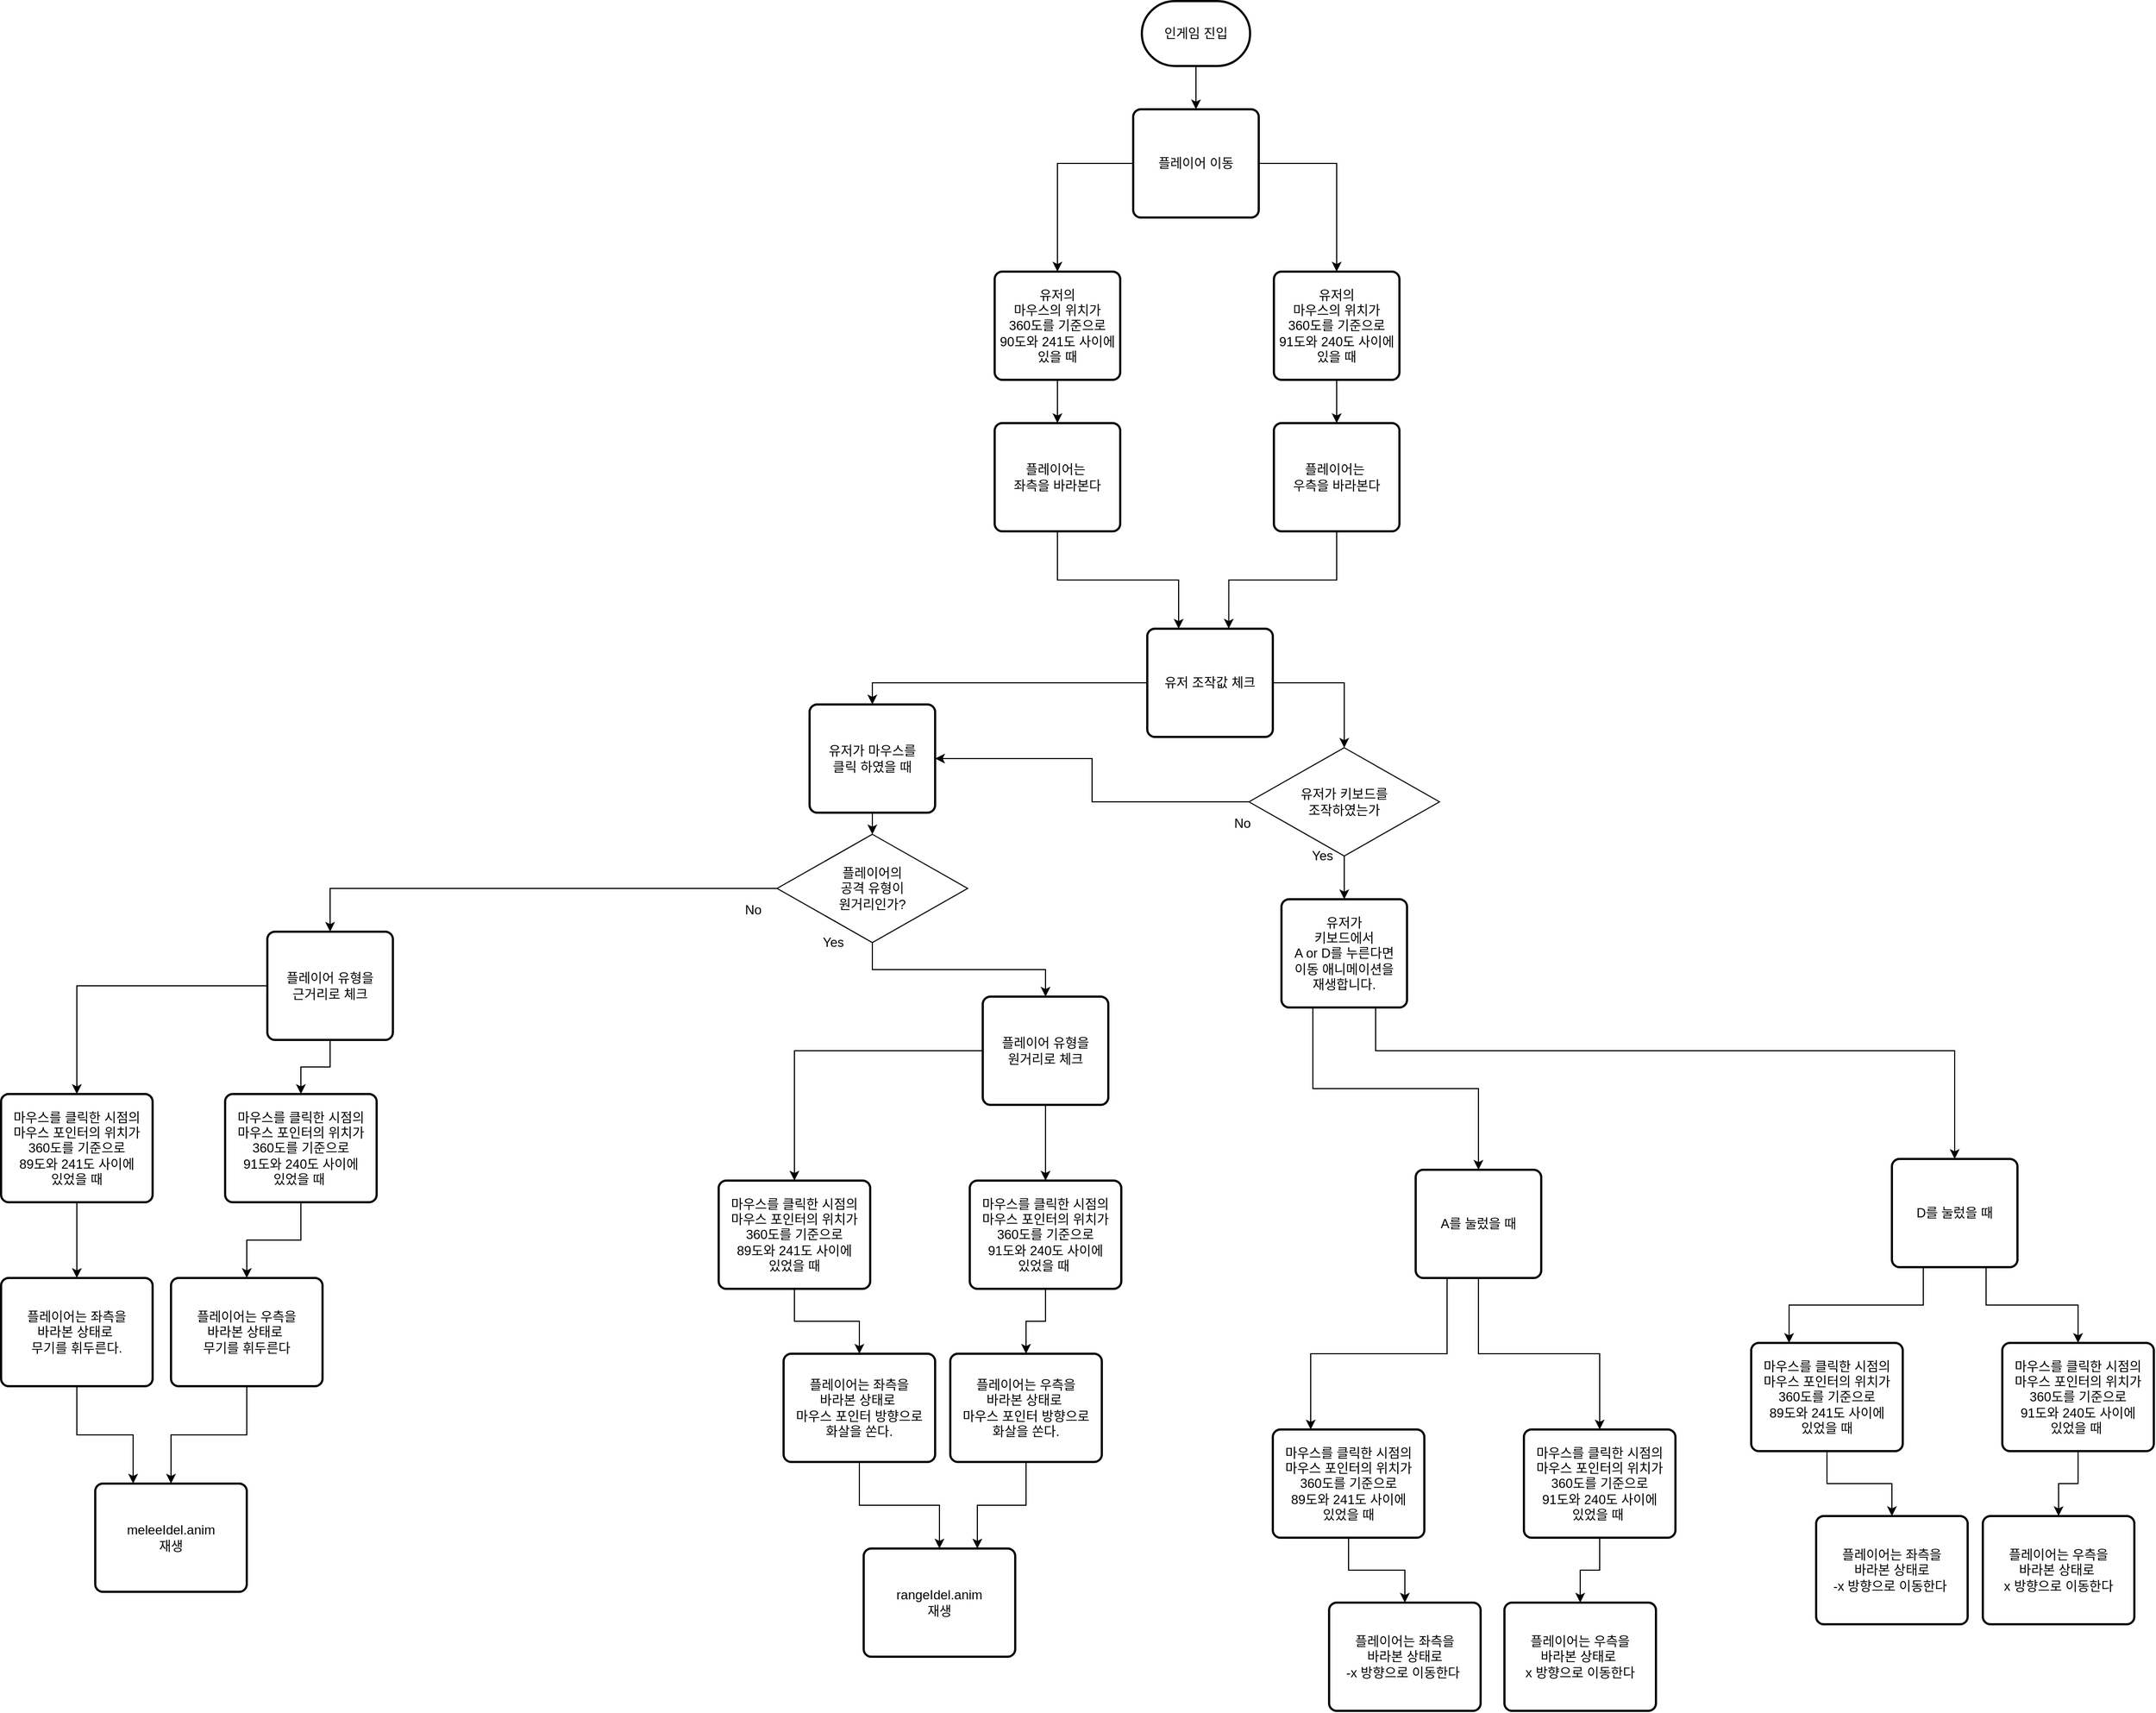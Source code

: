 <mxfile version="13.9.9" type="device"><diagram id="el3jgqCDdeNvolVJGlb9" name="페이지-1"><mxGraphModel dx="5778" dy="2813" grid="1" gridSize="10" guides="1" tooltips="1" connect="1" arrows="1" fold="1" page="1" pageScale="1" pageWidth="827" pageHeight="1169" math="0" shadow="0"><root><mxCell id="0"/><mxCell id="1" parent="0"/><mxCell id="q3fmimDbxvExnIdBl0XE-36" style="edgeStyle=orthogonalEdgeStyle;rounded=0;orthogonalLoop=1;jettySize=auto;html=1;exitX=0.5;exitY=1;exitDx=0;exitDy=0;exitPerimeter=0;" parent="1" source="ECcUkHuuzLoPCpaux6c2-1" target="q3fmimDbxvExnIdBl0XE-34" edge="1"><mxGeometry relative="1" as="geometry"/></mxCell><mxCell id="ECcUkHuuzLoPCpaux6c2-1" value="인게임 진입" style="strokeWidth=2;html=1;shape=mxgraph.flowchart.terminator;whiteSpace=wrap;" parent="1" vertex="1"><mxGeometry x="204" y="-550" width="100" height="60" as="geometry"/></mxCell><mxCell id="q3fmimDbxvExnIdBl0XE-21" style="edgeStyle=orthogonalEdgeStyle;rounded=0;orthogonalLoop=1;jettySize=auto;html=1;exitX=0.25;exitY=1;exitDx=0;exitDy=0;" parent="1" source="ECcUkHuuzLoPCpaux6c2-3" target="q3fmimDbxvExnIdBl0XE-19" edge="1"><mxGeometry relative="1" as="geometry"/></mxCell><mxCell id="q3fmimDbxvExnIdBl0XE-31" style="edgeStyle=orthogonalEdgeStyle;rounded=0;orthogonalLoop=1;jettySize=auto;html=1;exitX=0.75;exitY=1;exitDx=0;exitDy=0;entryX=0.5;entryY=0;entryDx=0;entryDy=0;" parent="1" source="ECcUkHuuzLoPCpaux6c2-3" target="q3fmimDbxvExnIdBl0XE-20" edge="1"><mxGeometry relative="1" as="geometry"><Array as="points"><mxPoint x="420" y="420"/><mxPoint x="955" y="420"/></Array></mxGeometry></mxCell><mxCell id="ECcUkHuuzLoPCpaux6c2-3" value="유저가&lt;br&gt;키보드에서&lt;br&gt;A or D를 누른다면&lt;br&gt;이동 애니메이션을&lt;br&gt;재생합니다." style="rounded=1;whiteSpace=wrap;html=1;absoluteArcSize=1;arcSize=14;strokeWidth=2;" parent="1" vertex="1"><mxGeometry x="333" y="280" width="116" height="100" as="geometry"/></mxCell><mxCell id="ECcUkHuuzLoPCpaux6c2-9" style="edgeStyle=orthogonalEdgeStyle;rounded=0;orthogonalLoop=1;jettySize=auto;html=1;exitX=0.5;exitY=1;exitDx=0;exitDy=0;entryX=0.5;entryY=0;entryDx=0;entryDy=0;" parent="1" source="ECcUkHuuzLoPCpaux6c2-6" target="ECcUkHuuzLoPCpaux6c2-3" edge="1"><mxGeometry relative="1" as="geometry"/></mxCell><mxCell id="ECcUkHuuzLoPCpaux6c2-14" style="edgeStyle=orthogonalEdgeStyle;rounded=0;orthogonalLoop=1;jettySize=auto;html=1;exitX=0;exitY=0.5;exitDx=0;exitDy=0;entryX=1;entryY=0.5;entryDx=0;entryDy=0;" parent="1" source="ECcUkHuuzLoPCpaux6c2-6" target="ECcUkHuuzLoPCpaux6c2-93" edge="1"><mxGeometry relative="1" as="geometry"><mxPoint x="13" y="190" as="targetPoint"/></mxGeometry></mxCell><mxCell id="ECcUkHuuzLoPCpaux6c2-6" value="유저가 키보드를 &lt;br&gt;조작하였는가" style="rhombus;whiteSpace=wrap;html=1;" parent="1" vertex="1"><mxGeometry x="303" y="140" width="176" height="100" as="geometry"/></mxCell><mxCell id="ECcUkHuuzLoPCpaux6c2-11" value="Yes" style="text;html=1;strokeColor=none;fillColor=none;align=center;verticalAlign=middle;whiteSpace=wrap;rounded=0;" parent="1" vertex="1"><mxGeometry x="351" y="230" width="40" height="20" as="geometry"/></mxCell><mxCell id="ECcUkHuuzLoPCpaux6c2-12" value="No" style="text;html=1;strokeColor=none;fillColor=none;align=center;verticalAlign=middle;whiteSpace=wrap;rounded=0;" parent="1" vertex="1"><mxGeometry x="277" y="200" width="40" height="20" as="geometry"/></mxCell><mxCell id="ECcUkHuuzLoPCpaux6c2-56" style="edgeStyle=orthogonalEdgeStyle;rounded=0;orthogonalLoop=1;jettySize=auto;html=1;exitX=1;exitY=0.5;exitDx=0;exitDy=0;entryX=0.5;entryY=0;entryDx=0;entryDy=0;" parent="1" source="ECcUkHuuzLoPCpaux6c2-53" target="ECcUkHuuzLoPCpaux6c2-6" edge="1"><mxGeometry relative="1" as="geometry"/></mxCell><mxCell id="ECcUkHuuzLoPCpaux6c2-94" style="edgeStyle=orthogonalEdgeStyle;rounded=0;orthogonalLoop=1;jettySize=auto;html=1;exitX=0;exitY=0.5;exitDx=0;exitDy=0;entryX=0.5;entryY=0;entryDx=0;entryDy=0;" parent="1" source="ECcUkHuuzLoPCpaux6c2-53" target="ECcUkHuuzLoPCpaux6c2-93" edge="1"><mxGeometry relative="1" as="geometry"/></mxCell><mxCell id="ECcUkHuuzLoPCpaux6c2-53" value="유저 조작값 체크" style="rounded=1;whiteSpace=wrap;html=1;absoluteArcSize=1;arcSize=14;strokeWidth=2;" parent="1" vertex="1"><mxGeometry x="209" y="30" width="116" height="100" as="geometry"/></mxCell><mxCell id="ECcUkHuuzLoPCpaux6c2-68" style="edgeStyle=orthogonalEdgeStyle;rounded=0;orthogonalLoop=1;jettySize=auto;html=1;exitX=0;exitY=0.75;exitDx=0;exitDy=0;entryX=0.5;entryY=0;entryDx=0;entryDy=0;" parent="1" edge="1"><mxGeometry relative="1" as="geometry"><mxPoint x="66" y="555" as="sourcePoint"/></mxGeometry></mxCell><mxCell id="ECcUkHuuzLoPCpaux6c2-69" style="edgeStyle=orthogonalEdgeStyle;rounded=0;orthogonalLoop=1;jettySize=auto;html=1;exitX=1;exitY=0.75;exitDx=0;exitDy=0;entryX=0.5;entryY=0;entryDx=0;entryDy=0;" parent="1" edge="1"><mxGeometry relative="1" as="geometry"><mxPoint x="206" y="555" as="sourcePoint"/></mxGeometry></mxCell><mxCell id="ECcUkHuuzLoPCpaux6c2-90" value="meleeIdel.anim&lt;br&gt;재생" style="rounded=1;whiteSpace=wrap;html=1;absoluteArcSize=1;arcSize=14;strokeWidth=2;" parent="1" vertex="1"><mxGeometry x="-763" y="820" width="140" height="100" as="geometry"/></mxCell><mxCell id="ECcUkHuuzLoPCpaux6c2-101" style="edgeStyle=orthogonalEdgeStyle;rounded=0;orthogonalLoop=1;jettySize=auto;html=1;exitX=0.5;exitY=1;exitDx=0;exitDy=0;entryX=0.5;entryY=0;entryDx=0;entryDy=0;" parent="1" source="ECcUkHuuzLoPCpaux6c2-92" target="ECcUkHuuzLoPCpaux6c2-99" edge="1"><mxGeometry relative="1" as="geometry"/></mxCell><mxCell id="ECcUkHuuzLoPCpaux6c2-102" style="edgeStyle=orthogonalEdgeStyle;rounded=0;orthogonalLoop=1;jettySize=auto;html=1;exitX=0;exitY=0.5;exitDx=0;exitDy=0;entryX=0.5;entryY=0;entryDx=0;entryDy=0;" parent="1" source="ECcUkHuuzLoPCpaux6c2-92" target="ECcUkHuuzLoPCpaux6c2-100" edge="1"><mxGeometry relative="1" as="geometry"/></mxCell><mxCell id="ECcUkHuuzLoPCpaux6c2-92" value="플레이어의&lt;br&gt;공격 유형이&lt;br&gt;원거리인가?" style="rhombus;whiteSpace=wrap;html=1;" parent="1" vertex="1"><mxGeometry x="-133" y="220" width="176" height="100" as="geometry"/></mxCell><mxCell id="ECcUkHuuzLoPCpaux6c2-138" style="edgeStyle=orthogonalEdgeStyle;rounded=0;orthogonalLoop=1;jettySize=auto;html=1;exitX=0.5;exitY=1;exitDx=0;exitDy=0;entryX=0.5;entryY=0;entryDx=0;entryDy=0;" parent="1" source="ECcUkHuuzLoPCpaux6c2-93" target="ECcUkHuuzLoPCpaux6c2-92" edge="1"><mxGeometry relative="1" as="geometry"/></mxCell><mxCell id="ECcUkHuuzLoPCpaux6c2-93" value="유저가 마우스를&lt;br&gt;클릭 하였을 때" style="rounded=1;whiteSpace=wrap;html=1;absoluteArcSize=1;arcSize=14;strokeWidth=2;" parent="1" vertex="1"><mxGeometry x="-103" y="100" width="116" height="100" as="geometry"/></mxCell><mxCell id="q3fmimDbxvExnIdBl0XE-8" style="edgeStyle=orthogonalEdgeStyle;rounded=0;orthogonalLoop=1;jettySize=auto;html=1;exitX=0;exitY=0.5;exitDx=0;exitDy=0;" parent="1" source="ECcUkHuuzLoPCpaux6c2-99" target="q3fmimDbxvExnIdBl0XE-5" edge="1"><mxGeometry relative="1" as="geometry"/></mxCell><mxCell id="q3fmimDbxvExnIdBl0XE-9" style="edgeStyle=orthogonalEdgeStyle;rounded=0;orthogonalLoop=1;jettySize=auto;html=1;exitX=0.5;exitY=1;exitDx=0;exitDy=0;entryX=0.5;entryY=0;entryDx=0;entryDy=0;" parent="1" source="ECcUkHuuzLoPCpaux6c2-99" target="q3fmimDbxvExnIdBl0XE-3" edge="1"><mxGeometry relative="1" as="geometry"/></mxCell><mxCell id="ECcUkHuuzLoPCpaux6c2-99" value="플레이어 유형을&lt;br&gt;원거리로 체크" style="rounded=1;whiteSpace=wrap;html=1;absoluteArcSize=1;arcSize=14;strokeWidth=2;" parent="1" vertex="1"><mxGeometry x="57" y="370" width="116" height="100" as="geometry"/></mxCell><mxCell id="ECcUkHuuzLoPCpaux6c2-118" style="edgeStyle=orthogonalEdgeStyle;rounded=0;orthogonalLoop=1;jettySize=auto;html=1;exitX=0;exitY=0.5;exitDx=0;exitDy=0;entryX=0.5;entryY=0;entryDx=0;entryDy=0;" parent="1" source="ECcUkHuuzLoPCpaux6c2-100" target="ECcUkHuuzLoPCpaux6c2-115" edge="1"><mxGeometry relative="1" as="geometry"/></mxCell><mxCell id="ECcUkHuuzLoPCpaux6c2-122" style="edgeStyle=orthogonalEdgeStyle;rounded=0;orthogonalLoop=1;jettySize=auto;html=1;exitX=0.5;exitY=1;exitDx=0;exitDy=0;entryX=0.5;entryY=0;entryDx=0;entryDy=0;" parent="1" source="ECcUkHuuzLoPCpaux6c2-100" target="ECcUkHuuzLoPCpaux6c2-111" edge="1"><mxGeometry relative="1" as="geometry"/></mxCell><mxCell id="ECcUkHuuzLoPCpaux6c2-100" value="플레이어 유형을&lt;br&gt;근거리로 체크" style="rounded=1;whiteSpace=wrap;html=1;absoluteArcSize=1;arcSize=14;strokeWidth=2;" parent="1" vertex="1"><mxGeometry x="-604" y="310" width="116" height="100" as="geometry"/></mxCell><mxCell id="ECcUkHuuzLoPCpaux6c2-103" value="Yes" style="text;html=1;strokeColor=none;fillColor=none;align=center;verticalAlign=middle;whiteSpace=wrap;rounded=0;" parent="1" vertex="1"><mxGeometry x="-101" y="310" width="40" height="20" as="geometry"/></mxCell><mxCell id="ECcUkHuuzLoPCpaux6c2-104" value="No" style="text;html=1;strokeColor=none;fillColor=none;align=center;verticalAlign=middle;whiteSpace=wrap;rounded=0;" parent="1" vertex="1"><mxGeometry x="-175" y="280" width="40" height="20" as="geometry"/></mxCell><mxCell id="ECcUkHuuzLoPCpaux6c2-128" style="edgeStyle=orthogonalEdgeStyle;rounded=0;orthogonalLoop=1;jettySize=auto;html=1;exitX=0.5;exitY=1;exitDx=0;exitDy=0;entryX=0.5;entryY=0;entryDx=0;entryDy=0;" parent="1" source="ECcUkHuuzLoPCpaux6c2-111" target="ECcUkHuuzLoPCpaux6c2-130" edge="1"><mxGeometry relative="1" as="geometry"><mxPoint x="-690.96" y="619.5" as="targetPoint"/></mxGeometry></mxCell><mxCell id="ECcUkHuuzLoPCpaux6c2-111" value="&lt;font face=&quot;helvetica&quot;&gt;마우스를 클릭한 시점의&lt;br&gt;&lt;/font&gt;마우스 포인터의 위치가&lt;br&gt;360도를 기준으로&lt;br&gt;91도와 240도 사이에 &lt;br&gt;있었을 때&amp;nbsp;&lt;br&gt;" style="rounded=1;whiteSpace=wrap;html=1;absoluteArcSize=1;arcSize=14;strokeWidth=2;" parent="1" vertex="1"><mxGeometry x="-643" y="460" width="140" height="100" as="geometry"/></mxCell><mxCell id="ECcUkHuuzLoPCpaux6c2-129" style="edgeStyle=orthogonalEdgeStyle;rounded=0;orthogonalLoop=1;jettySize=auto;html=1;exitX=0.5;exitY=1;exitDx=0;exitDy=0;entryX=0.5;entryY=0;entryDx=0;entryDy=0;" parent="1" source="ECcUkHuuzLoPCpaux6c2-115" target="ECcUkHuuzLoPCpaux6c2-135" edge="1"><mxGeometry relative="1" as="geometry"><mxPoint x="-733.38" y="617.8" as="targetPoint"/></mxGeometry></mxCell><mxCell id="ECcUkHuuzLoPCpaux6c2-115" value="&lt;span style=&quot;font-family: &amp;#34;helvetica&amp;#34;&quot;&gt;마우스를 클릭한 시점의&lt;br&gt;마우스 포인터의 위치가&lt;br&gt;360도를 기준으로&lt;br&gt;89도와 241도 사이에 &lt;br&gt;있었을 때&lt;br&gt;&lt;/span&gt;" style="rounded=1;whiteSpace=wrap;html=1;absoluteArcSize=1;arcSize=14;strokeWidth=2;" parent="1" vertex="1"><mxGeometry x="-850" y="460" width="140" height="100" as="geometry"/></mxCell><mxCell id="ECcUkHuuzLoPCpaux6c2-140" style="edgeStyle=orthogonalEdgeStyle;rounded=0;orthogonalLoop=1;jettySize=auto;html=1;exitX=0.5;exitY=1;exitDx=0;exitDy=0;" parent="1" source="ECcUkHuuzLoPCpaux6c2-130" target="ECcUkHuuzLoPCpaux6c2-90" edge="1"><mxGeometry relative="1" as="geometry"/></mxCell><mxCell id="ECcUkHuuzLoPCpaux6c2-130" value="플레이어는 우측을 &lt;br&gt;바라본 상태로&amp;nbsp;&lt;br&gt;무기를 휘두른다" style="rounded=1;whiteSpace=wrap;html=1;absoluteArcSize=1;arcSize=14;strokeWidth=2;" parent="1" vertex="1"><mxGeometry x="-693" y="630" width="140" height="100" as="geometry"/></mxCell><mxCell id="ECcUkHuuzLoPCpaux6c2-139" style="edgeStyle=orthogonalEdgeStyle;rounded=0;orthogonalLoop=1;jettySize=auto;html=1;exitX=0.5;exitY=1;exitDx=0;exitDy=0;entryX=0.25;entryY=0;entryDx=0;entryDy=0;" parent="1" source="ECcUkHuuzLoPCpaux6c2-135" target="ECcUkHuuzLoPCpaux6c2-90" edge="1"><mxGeometry relative="1" as="geometry"/></mxCell><mxCell id="ECcUkHuuzLoPCpaux6c2-135" value="플레이어는 좌측을&lt;br&gt;바라본 상태로&amp;nbsp;&lt;br&gt;무기를 휘두른다." style="rounded=1;whiteSpace=wrap;html=1;absoluteArcSize=1;arcSize=14;strokeWidth=2;" parent="1" vertex="1"><mxGeometry x="-850" y="630" width="140" height="100" as="geometry"/></mxCell><mxCell id="ECcUkHuuzLoPCpaux6c2-154" value="rangeIdel.anim&lt;br&gt;재생" style="rounded=1;whiteSpace=wrap;html=1;absoluteArcSize=1;arcSize=14;strokeWidth=2;" parent="1" vertex="1"><mxGeometry x="-53" y="880" width="140" height="100" as="geometry"/></mxCell><mxCell id="q3fmimDbxvExnIdBl0XE-2" style="edgeStyle=orthogonalEdgeStyle;rounded=0;orthogonalLoop=1;jettySize=auto;html=1;exitX=0.5;exitY=1;exitDx=0;exitDy=0;entryX=0.5;entryY=0;entryDx=0;entryDy=0;" parent="1" source="q3fmimDbxvExnIdBl0XE-3" target="q3fmimDbxvExnIdBl0XE-6" edge="1"><mxGeometry relative="1" as="geometry"><mxPoint x="58.04" y="619.5" as="targetPoint"/></mxGeometry></mxCell><mxCell id="q3fmimDbxvExnIdBl0XE-3" value="&lt;font face=&quot;helvetica&quot;&gt;마우스를 클릭한 시점의&lt;br&gt;&lt;/font&gt;마우스 포인터의 위치가&lt;br&gt;360도를 기준으로&lt;br&gt;91도와 240도 사이에 &lt;br&gt;있었을 때&amp;nbsp;&lt;br&gt;" style="rounded=1;whiteSpace=wrap;html=1;absoluteArcSize=1;arcSize=14;strokeWidth=2;" parent="1" vertex="1"><mxGeometry x="45" y="540" width="140" height="100" as="geometry"/></mxCell><mxCell id="q3fmimDbxvExnIdBl0XE-4" style="edgeStyle=orthogonalEdgeStyle;rounded=0;orthogonalLoop=1;jettySize=auto;html=1;exitX=0.5;exitY=1;exitDx=0;exitDy=0;entryX=0.5;entryY=0;entryDx=0;entryDy=0;" parent="1" source="q3fmimDbxvExnIdBl0XE-5" target="q3fmimDbxvExnIdBl0XE-7" edge="1"><mxGeometry relative="1" as="geometry"><mxPoint x="15.62" y="617.8" as="targetPoint"/></mxGeometry></mxCell><mxCell id="q3fmimDbxvExnIdBl0XE-5" value="&lt;span style=&quot;font-family: &amp;#34;helvetica&amp;#34;&quot;&gt;마우스를 클릭한 시점의&lt;br&gt;마우스 포인터의 위치가&lt;br&gt;360도를 기준으로&lt;br&gt;89도와 241도 사이에 &lt;br&gt;있었을 때&lt;br&gt;&lt;/span&gt;" style="rounded=1;whiteSpace=wrap;html=1;absoluteArcSize=1;arcSize=14;strokeWidth=2;" parent="1" vertex="1"><mxGeometry x="-187" y="540" width="140" height="100" as="geometry"/></mxCell><mxCell id="q3fmimDbxvExnIdBl0XE-11" style="edgeStyle=orthogonalEdgeStyle;rounded=0;orthogonalLoop=1;jettySize=auto;html=1;exitX=0.5;exitY=1;exitDx=0;exitDy=0;entryX=0.75;entryY=0;entryDx=0;entryDy=0;" parent="1" source="q3fmimDbxvExnIdBl0XE-6" target="ECcUkHuuzLoPCpaux6c2-154" edge="1"><mxGeometry relative="1" as="geometry"/></mxCell><mxCell id="q3fmimDbxvExnIdBl0XE-6" value="플레이어는 우측을 &lt;br&gt;바라본 상태로&amp;nbsp;&lt;br&gt;마우스 포인터 방향으로&lt;br&gt;화살을 쏜다." style="rounded=1;whiteSpace=wrap;html=1;absoluteArcSize=1;arcSize=14;strokeWidth=2;" parent="1" vertex="1"><mxGeometry x="27" y="700" width="140" height="100" as="geometry"/></mxCell><mxCell id="q3fmimDbxvExnIdBl0XE-10" style="edgeStyle=orthogonalEdgeStyle;rounded=0;orthogonalLoop=1;jettySize=auto;html=1;exitX=0.5;exitY=1;exitDx=0;exitDy=0;" parent="1" source="q3fmimDbxvExnIdBl0XE-7" target="ECcUkHuuzLoPCpaux6c2-154" edge="1"><mxGeometry relative="1" as="geometry"/></mxCell><mxCell id="q3fmimDbxvExnIdBl0XE-7" value="플레이어는 좌측을&lt;br&gt;바라본 상태로&amp;nbsp;&lt;br&gt;마우스 포인터 방향으로&lt;br&gt;화살을 쏜다." style="rounded=1;whiteSpace=wrap;html=1;absoluteArcSize=1;arcSize=14;strokeWidth=2;" parent="1" vertex="1"><mxGeometry x="-127" y="700" width="140" height="100" as="geometry"/></mxCell><mxCell id="q3fmimDbxvExnIdBl0XE-13" style="edgeStyle=orthogonalEdgeStyle;rounded=0;orthogonalLoop=1;jettySize=auto;html=1;exitX=0.5;exitY=1;exitDx=0;exitDy=0;entryX=0.5;entryY=0;entryDx=0;entryDy=0;" parent="1" source="q3fmimDbxvExnIdBl0XE-14" target="q3fmimDbxvExnIdBl0XE-17" edge="1"><mxGeometry relative="1" as="geometry"><mxPoint x="570.04" y="849.5" as="targetPoint"/></mxGeometry></mxCell><mxCell id="q3fmimDbxvExnIdBl0XE-14" value="&lt;font face=&quot;helvetica&quot;&gt;마우스를 클릭한 시점의&lt;br&gt;&lt;/font&gt;마우스 포인터의 위치가&lt;br&gt;360도를 기준으로&lt;br&gt;91도와 240도 사이에 &lt;br&gt;있었을 때&amp;nbsp;&lt;br&gt;" style="rounded=1;whiteSpace=wrap;html=1;absoluteArcSize=1;arcSize=14;strokeWidth=2;" parent="1" vertex="1"><mxGeometry x="557" y="770" width="140" height="100" as="geometry"/></mxCell><mxCell id="q3fmimDbxvExnIdBl0XE-15" style="edgeStyle=orthogonalEdgeStyle;rounded=0;orthogonalLoop=1;jettySize=auto;html=1;exitX=0.5;exitY=1;exitDx=0;exitDy=0;entryX=0.5;entryY=0;entryDx=0;entryDy=0;" parent="1" source="q3fmimDbxvExnIdBl0XE-16" target="q3fmimDbxvExnIdBl0XE-18" edge="1"><mxGeometry relative="1" as="geometry"><mxPoint x="527.62" y="847.8" as="targetPoint"/></mxGeometry></mxCell><mxCell id="q3fmimDbxvExnIdBl0XE-16" value="&lt;span style=&quot;font-family: &amp;#34;helvetica&amp;#34;&quot;&gt;마우스를 클릭한 시점의&lt;br&gt;마우스 포인터의 위치가&lt;br&gt;360도를 기준으로&lt;br&gt;89도와 241도 사이에 &lt;br&gt;있었을 때&lt;br&gt;&lt;/span&gt;" style="rounded=1;whiteSpace=wrap;html=1;absoluteArcSize=1;arcSize=14;strokeWidth=2;" parent="1" vertex="1"><mxGeometry x="325" y="770" width="140" height="100" as="geometry"/></mxCell><mxCell id="q3fmimDbxvExnIdBl0XE-17" value="플레이어는 우측을 &lt;br&gt;바라본 상태로&amp;nbsp;&lt;br&gt;x 방향으로 이동한다" style="rounded=1;whiteSpace=wrap;html=1;absoluteArcSize=1;arcSize=14;strokeWidth=2;" parent="1" vertex="1"><mxGeometry x="539" y="930" width="140" height="100" as="geometry"/></mxCell><mxCell id="q3fmimDbxvExnIdBl0XE-18" value="플레이어는 좌측을&lt;br&gt;바라본 상태로 &lt;br&gt;-x 방향으로 이동한다&amp;nbsp;" style="rounded=1;whiteSpace=wrap;html=1;absoluteArcSize=1;arcSize=14;strokeWidth=2;" parent="1" vertex="1"><mxGeometry x="377" y="930" width="140" height="100" as="geometry"/></mxCell><mxCell id="q3fmimDbxvExnIdBl0XE-23" style="edgeStyle=orthogonalEdgeStyle;rounded=0;orthogonalLoop=1;jettySize=auto;html=1;exitX=0.25;exitY=1;exitDx=0;exitDy=0;entryX=0.25;entryY=0;entryDx=0;entryDy=0;" parent="1" source="q3fmimDbxvExnIdBl0XE-19" target="q3fmimDbxvExnIdBl0XE-16" edge="1"><mxGeometry relative="1" as="geometry"/></mxCell><mxCell id="q3fmimDbxvExnIdBl0XE-24" style="edgeStyle=orthogonalEdgeStyle;rounded=0;orthogonalLoop=1;jettySize=auto;html=1;exitX=0.5;exitY=1;exitDx=0;exitDy=0;entryX=0.5;entryY=0;entryDx=0;entryDy=0;" parent="1" source="q3fmimDbxvExnIdBl0XE-19" target="q3fmimDbxvExnIdBl0XE-14" edge="1"><mxGeometry relative="1" as="geometry"/></mxCell><mxCell id="q3fmimDbxvExnIdBl0XE-19" value="A를 눌렀을 때" style="rounded=1;whiteSpace=wrap;html=1;absoluteArcSize=1;arcSize=14;strokeWidth=2;" parent="1" vertex="1"><mxGeometry x="457" y="530" width="116" height="100" as="geometry"/></mxCell><mxCell id="q3fmimDbxvExnIdBl0XE-32" style="edgeStyle=orthogonalEdgeStyle;rounded=0;orthogonalLoop=1;jettySize=auto;html=1;exitX=0.25;exitY=1;exitDx=0;exitDy=0;entryX=0.25;entryY=0;entryDx=0;entryDy=0;" parent="1" source="q3fmimDbxvExnIdBl0XE-20" target="q3fmimDbxvExnIdBl0XE-28" edge="1"><mxGeometry relative="1" as="geometry"/></mxCell><mxCell id="q3fmimDbxvExnIdBl0XE-33" style="edgeStyle=orthogonalEdgeStyle;rounded=0;orthogonalLoop=1;jettySize=auto;html=1;exitX=0.75;exitY=1;exitDx=0;exitDy=0;entryX=0.5;entryY=0;entryDx=0;entryDy=0;" parent="1" source="q3fmimDbxvExnIdBl0XE-20" target="q3fmimDbxvExnIdBl0XE-26" edge="1"><mxGeometry relative="1" as="geometry"/></mxCell><mxCell id="q3fmimDbxvExnIdBl0XE-20" value="D를 눌렀을 때" style="rounded=1;whiteSpace=wrap;html=1;absoluteArcSize=1;arcSize=14;strokeWidth=2;" parent="1" vertex="1"><mxGeometry x="897" y="520" width="116" height="100" as="geometry"/></mxCell><mxCell id="q3fmimDbxvExnIdBl0XE-25" style="edgeStyle=orthogonalEdgeStyle;rounded=0;orthogonalLoop=1;jettySize=auto;html=1;exitX=0.5;exitY=1;exitDx=0;exitDy=0;entryX=0.5;entryY=0;entryDx=0;entryDy=0;" parent="1" source="q3fmimDbxvExnIdBl0XE-26" target="q3fmimDbxvExnIdBl0XE-29" edge="1"><mxGeometry relative="1" as="geometry"><mxPoint x="1012.04" y="769.5" as="targetPoint"/></mxGeometry></mxCell><mxCell id="q3fmimDbxvExnIdBl0XE-26" value="&lt;font face=&quot;helvetica&quot;&gt;마우스를 클릭한 시점의&lt;br&gt;&lt;/font&gt;마우스 포인터의 위치가&lt;br&gt;360도를 기준으로&lt;br&gt;91도와 240도 사이에 &lt;br&gt;있었을 때&amp;nbsp;&lt;br&gt;" style="rounded=1;whiteSpace=wrap;html=1;absoluteArcSize=1;arcSize=14;strokeWidth=2;" parent="1" vertex="1"><mxGeometry x="999" y="690" width="140" height="100" as="geometry"/></mxCell><mxCell id="q3fmimDbxvExnIdBl0XE-27" style="edgeStyle=orthogonalEdgeStyle;rounded=0;orthogonalLoop=1;jettySize=auto;html=1;exitX=0.5;exitY=1;exitDx=0;exitDy=0;entryX=0.5;entryY=0;entryDx=0;entryDy=0;" parent="1" source="q3fmimDbxvExnIdBl0XE-28" target="q3fmimDbxvExnIdBl0XE-30" edge="1"><mxGeometry relative="1" as="geometry"><mxPoint x="969.62" y="767.8" as="targetPoint"/></mxGeometry></mxCell><mxCell id="q3fmimDbxvExnIdBl0XE-28" value="&lt;span style=&quot;font-family: &amp;#34;helvetica&amp;#34;&quot;&gt;마우스를 클릭한 시점의&lt;br&gt;마우스 포인터의 위치가&lt;br&gt;360도를 기준으로&lt;br&gt;89도와 241도 사이에 &lt;br&gt;있었을 때&lt;br&gt;&lt;/span&gt;" style="rounded=1;whiteSpace=wrap;html=1;absoluteArcSize=1;arcSize=14;strokeWidth=2;" parent="1" vertex="1"><mxGeometry x="767" y="690" width="140" height="100" as="geometry"/></mxCell><mxCell id="q3fmimDbxvExnIdBl0XE-29" value="플레이어는 우측을 &lt;br&gt;바라본 상태로&amp;nbsp;&lt;br&gt;x 방향으로 이동한다" style="rounded=1;whiteSpace=wrap;html=1;absoluteArcSize=1;arcSize=14;strokeWidth=2;" parent="1" vertex="1"><mxGeometry x="981" y="850" width="140" height="100" as="geometry"/></mxCell><mxCell id="q3fmimDbxvExnIdBl0XE-30" value="플레이어는 좌측을&lt;br&gt;바라본 상태로&lt;br&gt;-x 방향으로 이동한다&amp;nbsp;" style="rounded=1;whiteSpace=wrap;html=1;absoluteArcSize=1;arcSize=14;strokeWidth=2;" parent="1" vertex="1"><mxGeometry x="827" y="850" width="140" height="100" as="geometry"/></mxCell><mxCell id="C3cWHEkOdhcoBZMqX1XC-5" style="edgeStyle=orthogonalEdgeStyle;rounded=0;orthogonalLoop=1;jettySize=auto;html=1;exitX=0;exitY=0.5;exitDx=0;exitDy=0;" edge="1" parent="1" source="q3fmimDbxvExnIdBl0XE-34" target="C3cWHEkOdhcoBZMqX1XC-1"><mxGeometry relative="1" as="geometry"/></mxCell><mxCell id="C3cWHEkOdhcoBZMqX1XC-6" style="edgeStyle=orthogonalEdgeStyle;rounded=0;orthogonalLoop=1;jettySize=auto;html=1;exitX=1;exitY=0.5;exitDx=0;exitDy=0;" edge="1" parent="1" source="q3fmimDbxvExnIdBl0XE-34" target="C3cWHEkOdhcoBZMqX1XC-2"><mxGeometry relative="1" as="geometry"/></mxCell><mxCell id="q3fmimDbxvExnIdBl0XE-34" value="플레이어 이동" style="rounded=1;whiteSpace=wrap;html=1;absoluteArcSize=1;arcSize=14;strokeWidth=2;" parent="1" vertex="1"><mxGeometry x="196" y="-450" width="116" height="100" as="geometry"/></mxCell><mxCell id="C3cWHEkOdhcoBZMqX1XC-7" style="edgeStyle=orthogonalEdgeStyle;rounded=0;orthogonalLoop=1;jettySize=auto;html=1;exitX=0.5;exitY=1;exitDx=0;exitDy=0;entryX=0.5;entryY=0;entryDx=0;entryDy=0;" edge="1" parent="1" source="C3cWHEkOdhcoBZMqX1XC-1" target="C3cWHEkOdhcoBZMqX1XC-3"><mxGeometry relative="1" as="geometry"/></mxCell><mxCell id="C3cWHEkOdhcoBZMqX1XC-1" value="유저의&lt;br&gt;마우스의 위치가&lt;br&gt;360도를 기준으로&lt;br&gt;90도와 241도 사이에 있을 때" style="rounded=1;whiteSpace=wrap;html=1;absoluteArcSize=1;arcSize=14;strokeWidth=2;" vertex="1" parent="1"><mxGeometry x="68" y="-300" width="116" height="100" as="geometry"/></mxCell><mxCell id="C3cWHEkOdhcoBZMqX1XC-8" style="edgeStyle=orthogonalEdgeStyle;rounded=0;orthogonalLoop=1;jettySize=auto;html=1;exitX=0.5;exitY=1;exitDx=0;exitDy=0;entryX=0.5;entryY=0;entryDx=0;entryDy=0;" edge="1" parent="1" source="C3cWHEkOdhcoBZMqX1XC-2" target="C3cWHEkOdhcoBZMqX1XC-4"><mxGeometry relative="1" as="geometry"/></mxCell><mxCell id="C3cWHEkOdhcoBZMqX1XC-2" value="유저의&lt;br&gt;마우스의 위치가&lt;br&gt;360도를 기준으로&lt;br&gt;91도와 240도 사이에 있을 때" style="rounded=1;whiteSpace=wrap;html=1;absoluteArcSize=1;arcSize=14;strokeWidth=2;" vertex="1" parent="1"><mxGeometry x="326" y="-300" width="116" height="100" as="geometry"/></mxCell><mxCell id="C3cWHEkOdhcoBZMqX1XC-9" style="edgeStyle=orthogonalEdgeStyle;rounded=0;orthogonalLoop=1;jettySize=auto;html=1;exitX=0.5;exitY=1;exitDx=0;exitDy=0;entryX=0.25;entryY=0;entryDx=0;entryDy=0;" edge="1" parent="1" source="C3cWHEkOdhcoBZMqX1XC-3" target="ECcUkHuuzLoPCpaux6c2-53"><mxGeometry relative="1" as="geometry"/></mxCell><mxCell id="C3cWHEkOdhcoBZMqX1XC-3" value="플레이어는&amp;nbsp;&lt;br&gt;좌측을 바라본다" style="rounded=1;whiteSpace=wrap;html=1;absoluteArcSize=1;arcSize=14;strokeWidth=2;" vertex="1" parent="1"><mxGeometry x="68" y="-160" width="116" height="100" as="geometry"/></mxCell><mxCell id="C3cWHEkOdhcoBZMqX1XC-10" style="edgeStyle=orthogonalEdgeStyle;rounded=0;orthogonalLoop=1;jettySize=auto;html=1;exitX=0.5;exitY=1;exitDx=0;exitDy=0;entryX=0.649;entryY=-0.001;entryDx=0;entryDy=0;entryPerimeter=0;" edge="1" parent="1" source="C3cWHEkOdhcoBZMqX1XC-4" target="ECcUkHuuzLoPCpaux6c2-53"><mxGeometry relative="1" as="geometry"/></mxCell><mxCell id="C3cWHEkOdhcoBZMqX1XC-4" value="플레이어는&amp;nbsp;&lt;br&gt;우측을 바라본다" style="rounded=1;whiteSpace=wrap;html=1;absoluteArcSize=1;arcSize=14;strokeWidth=2;" vertex="1" parent="1"><mxGeometry x="326" y="-160" width="116" height="100" as="geometry"/></mxCell></root></mxGraphModel></diagram></mxfile>